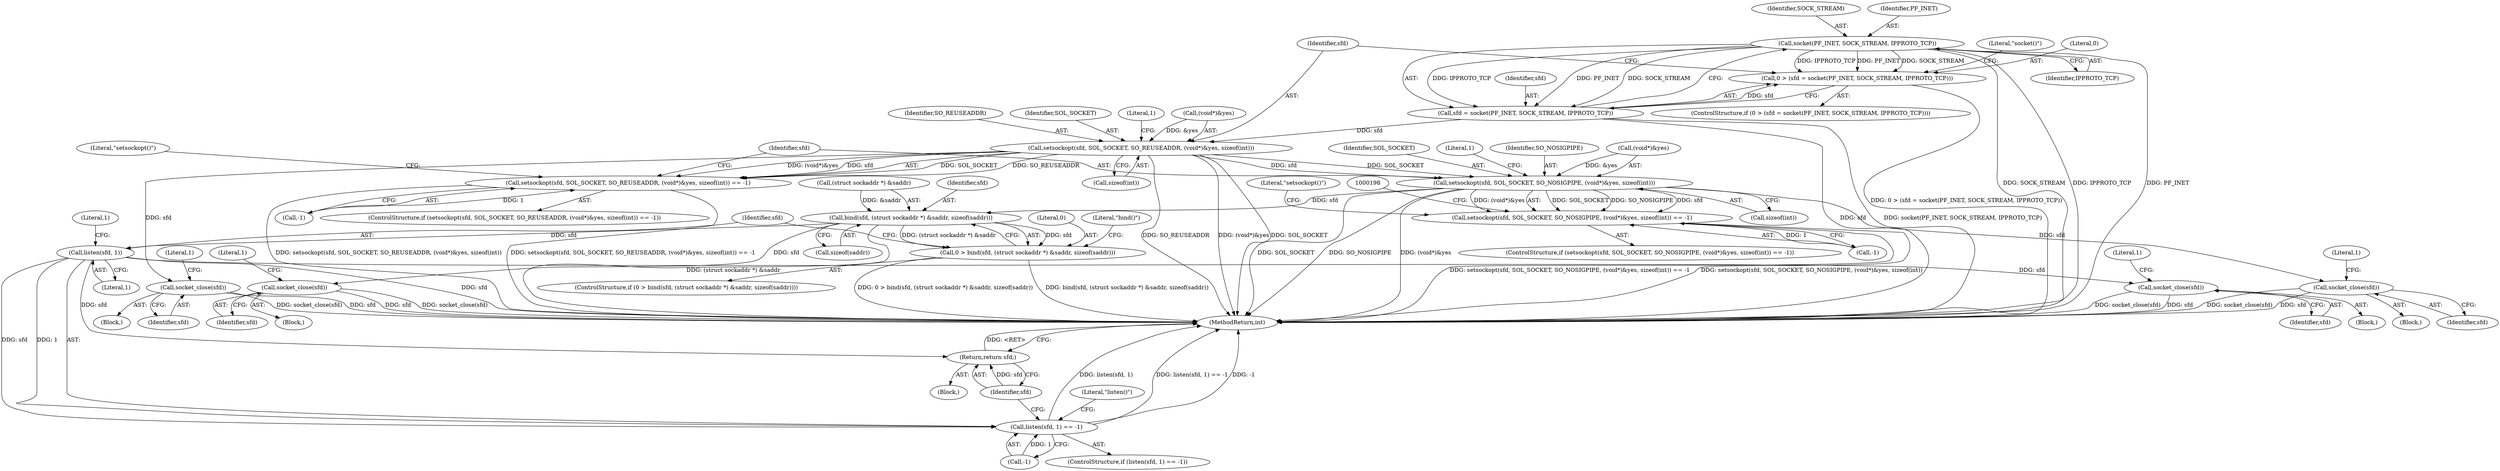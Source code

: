 digraph "0_libimobiledevice_4397b3376dc4e4cb1c991d0aed61ce6482614196@API" {
"1000142" [label="(Call,socket(PF_INET, SOCK_STREAM, IPPROTO_TCP))"];
"1000138" [label="(Call,0 > (sfd = socket(PF_INET, SOCK_STREAM, IPPROTO_TCP)))"];
"1000140" [label="(Call,sfd = socket(PF_INET, SOCK_STREAM, IPPROTO_TCP))"];
"1000154" [label="(Call,setsockopt(sfd, SOL_SOCKET, SO_REUSEADDR, (void*)&yes, sizeof(int)))"];
"1000153" [label="(Call,setsockopt(sfd, SOL_SOCKET, SO_REUSEADDR, (void*)&yes, sizeof(int)) == -1)"];
"1000169" [label="(Call,socket_close(sfd))"];
"1000176" [label="(Call,setsockopt(sfd, SOL_SOCKET, SO_NOSIGPIPE, (void*)&yes, sizeof(int)))"];
"1000175" [label="(Call,setsockopt(sfd, SOL_SOCKET, SO_NOSIGPIPE, (void*)&yes, sizeof(int)) == -1)"];
"1000191" [label="(Call,socket_close(sfd))"];
"1000226" [label="(Call,bind(sfd, (struct sockaddr *) &saddr, sizeof(saddr)))"];
"1000224" [label="(Call,0 > bind(sfd, (struct sockaddr *) &saddr, sizeof(saddr)))"];
"1000237" [label="(Call,socket_close(sfd))"];
"1000244" [label="(Call,listen(sfd, 1))"];
"1000243" [label="(Call,listen(sfd, 1) == -1)"];
"1000252" [label="(Call,socket_close(sfd))"];
"1000257" [label="(Return,return sfd;)"];
"1000249" [label="(Block,)"];
"1000226" [label="(Call,bind(sfd, (struct sockaddr *) &saddr, sizeof(saddr)))"];
"1000184" [label="(Call,sizeof(int))"];
"1000142" [label="(Call,socket(PF_INET, SOCK_STREAM, IPPROTO_TCP))"];
"1000247" [label="(Call,-1)"];
"1000138" [label="(Call,0 > (sfd = socket(PF_INET, SOCK_STREAM, IPPROTO_TCP)))"];
"1000102" [label="(Block,)"];
"1000244" [label="(Call,listen(sfd, 1))"];
"1000145" [label="(Identifier,IPPROTO_TCP)"];
"1000170" [label="(Identifier,sfd)"];
"1000179" [label="(Identifier,SO_NOSIGPIPE)"];
"1000243" [label="(Call,listen(sfd, 1) == -1)"];
"1000223" [label="(ControlStructure,if (0 > bind(sfd, (struct sockaddr *) &saddr, sizeof(saddr))))"];
"1000157" [label="(Identifier,SO_REUSEADDR)"];
"1000232" [label="(Call,sizeof(saddr))"];
"1000237" [label="(Call,socket_close(sfd))"];
"1000242" [label="(ControlStructure,if (listen(sfd, 1) == -1))"];
"1000251" [label="(Literal,\"listen()\")"];
"1000144" [label="(Identifier,SOCK_STREAM)"];
"1000180" [label="(Call,(void*)&yes)"];
"1000166" [label="(Block,)"];
"1000225" [label="(Literal,0)"];
"1000174" [label="(ControlStructure,if (setsockopt(sfd, SOL_SOCKET, SO_NOSIGPIPE, (void*)&yes, sizeof(int)) == -1))"];
"1000253" [label="(Identifier,sfd)"];
"1000236" [label="(Literal,\"bind()\")"];
"1000256" [label="(Literal,1)"];
"1000178" [label="(Identifier,SOL_SOCKET)"];
"1000141" [label="(Identifier,sfd)"];
"1000258" [label="(Identifier,sfd)"];
"1000173" [label="(Literal,1)"];
"1000191" [label="(Call,socket_close(sfd))"];
"1000190" [label="(Literal,\"setsockopt()\")"];
"1000186" [label="(Call,-1)"];
"1000137" [label="(ControlStructure,if (0 > (sfd = socket(PF_INET, SOCK_STREAM, IPPROTO_TCP))))"];
"1000156" [label="(Identifier,SOL_SOCKET)"];
"1000176" [label="(Call,setsockopt(sfd, SOL_SOCKET, SO_NOSIGPIPE, (void*)&yes, sizeof(int)))"];
"1000152" [label="(ControlStructure,if (setsockopt(sfd, SOL_SOCKET, SO_REUSEADDR, (void*)&yes, sizeof(int)) == -1))"];
"1000168" [label="(Literal,\"setsockopt()\")"];
"1000187" [label="(Literal,1)"];
"1000257" [label="(Return,return sfd;)"];
"1000241" [label="(Literal,1)"];
"1000227" [label="(Identifier,sfd)"];
"1000165" [label="(Literal,1)"];
"1000246" [label="(Literal,1)"];
"1000238" [label="(Identifier,sfd)"];
"1000175" [label="(Call,setsockopt(sfd, SOL_SOCKET, SO_NOSIGPIPE, (void*)&yes, sizeof(int)) == -1)"];
"1000259" [label="(MethodReturn,int)"];
"1000192" [label="(Identifier,sfd)"];
"1000224" [label="(Call,0 > bind(sfd, (struct sockaddr *) &saddr, sizeof(saddr)))"];
"1000158" [label="(Call,(void*)&yes)"];
"1000195" [label="(Literal,1)"];
"1000228" [label="(Call,(struct sockaddr *) &saddr)"];
"1000177" [label="(Identifier,sfd)"];
"1000245" [label="(Identifier,sfd)"];
"1000234" [label="(Block,)"];
"1000252" [label="(Call,socket_close(sfd))"];
"1000148" [label="(Literal,\"socket()\")"];
"1000139" [label="(Literal,0)"];
"1000155" [label="(Identifier,sfd)"];
"1000154" [label="(Call,setsockopt(sfd, SOL_SOCKET, SO_REUSEADDR, (void*)&yes, sizeof(int)))"];
"1000143" [label="(Identifier,PF_INET)"];
"1000162" [label="(Call,sizeof(int))"];
"1000169" [label="(Call,socket_close(sfd))"];
"1000164" [label="(Call,-1)"];
"1000248" [label="(Literal,1)"];
"1000153" [label="(Call,setsockopt(sfd, SOL_SOCKET, SO_REUSEADDR, (void*)&yes, sizeof(int)) == -1)"];
"1000140" [label="(Call,sfd = socket(PF_INET, SOCK_STREAM, IPPROTO_TCP))"];
"1000188" [label="(Block,)"];
"1000142" -> "1000140"  [label="AST: "];
"1000142" -> "1000145"  [label="CFG: "];
"1000143" -> "1000142"  [label="AST: "];
"1000144" -> "1000142"  [label="AST: "];
"1000145" -> "1000142"  [label="AST: "];
"1000140" -> "1000142"  [label="CFG: "];
"1000142" -> "1000259"  [label="DDG: SOCK_STREAM"];
"1000142" -> "1000259"  [label="DDG: IPPROTO_TCP"];
"1000142" -> "1000259"  [label="DDG: PF_INET"];
"1000142" -> "1000138"  [label="DDG: PF_INET"];
"1000142" -> "1000138"  [label="DDG: SOCK_STREAM"];
"1000142" -> "1000138"  [label="DDG: IPPROTO_TCP"];
"1000142" -> "1000140"  [label="DDG: PF_INET"];
"1000142" -> "1000140"  [label="DDG: SOCK_STREAM"];
"1000142" -> "1000140"  [label="DDG: IPPROTO_TCP"];
"1000138" -> "1000137"  [label="AST: "];
"1000138" -> "1000140"  [label="CFG: "];
"1000139" -> "1000138"  [label="AST: "];
"1000140" -> "1000138"  [label="AST: "];
"1000148" -> "1000138"  [label="CFG: "];
"1000155" -> "1000138"  [label="CFG: "];
"1000138" -> "1000259"  [label="DDG: 0 > (sfd = socket(PF_INET, SOCK_STREAM, IPPROTO_TCP))"];
"1000140" -> "1000138"  [label="DDG: sfd"];
"1000141" -> "1000140"  [label="AST: "];
"1000140" -> "1000259"  [label="DDG: socket(PF_INET, SOCK_STREAM, IPPROTO_TCP)"];
"1000140" -> "1000259"  [label="DDG: sfd"];
"1000140" -> "1000154"  [label="DDG: sfd"];
"1000154" -> "1000153"  [label="AST: "];
"1000154" -> "1000162"  [label="CFG: "];
"1000155" -> "1000154"  [label="AST: "];
"1000156" -> "1000154"  [label="AST: "];
"1000157" -> "1000154"  [label="AST: "];
"1000158" -> "1000154"  [label="AST: "];
"1000162" -> "1000154"  [label="AST: "];
"1000165" -> "1000154"  [label="CFG: "];
"1000154" -> "1000259"  [label="DDG: SO_REUSEADDR"];
"1000154" -> "1000259"  [label="DDG: (void*)&yes"];
"1000154" -> "1000259"  [label="DDG: SOL_SOCKET"];
"1000154" -> "1000153"  [label="DDG: SOL_SOCKET"];
"1000154" -> "1000153"  [label="DDG: SO_REUSEADDR"];
"1000154" -> "1000153"  [label="DDG: (void*)&yes"];
"1000154" -> "1000153"  [label="DDG: sfd"];
"1000158" -> "1000154"  [label="DDG: &yes"];
"1000154" -> "1000169"  [label="DDG: sfd"];
"1000154" -> "1000176"  [label="DDG: sfd"];
"1000154" -> "1000176"  [label="DDG: SOL_SOCKET"];
"1000153" -> "1000152"  [label="AST: "];
"1000153" -> "1000164"  [label="CFG: "];
"1000164" -> "1000153"  [label="AST: "];
"1000168" -> "1000153"  [label="CFG: "];
"1000177" -> "1000153"  [label="CFG: "];
"1000153" -> "1000259"  [label="DDG: setsockopt(sfd, SOL_SOCKET, SO_REUSEADDR, (void*)&yes, sizeof(int))"];
"1000153" -> "1000259"  [label="DDG: setsockopt(sfd, SOL_SOCKET, SO_REUSEADDR, (void*)&yes, sizeof(int)) == -1"];
"1000164" -> "1000153"  [label="DDG: 1"];
"1000169" -> "1000166"  [label="AST: "];
"1000169" -> "1000170"  [label="CFG: "];
"1000170" -> "1000169"  [label="AST: "];
"1000173" -> "1000169"  [label="CFG: "];
"1000169" -> "1000259"  [label="DDG: socket_close(sfd)"];
"1000169" -> "1000259"  [label="DDG: sfd"];
"1000176" -> "1000175"  [label="AST: "];
"1000176" -> "1000184"  [label="CFG: "];
"1000177" -> "1000176"  [label="AST: "];
"1000178" -> "1000176"  [label="AST: "];
"1000179" -> "1000176"  [label="AST: "];
"1000180" -> "1000176"  [label="AST: "];
"1000184" -> "1000176"  [label="AST: "];
"1000187" -> "1000176"  [label="CFG: "];
"1000176" -> "1000259"  [label="DDG: SOL_SOCKET"];
"1000176" -> "1000259"  [label="DDG: SO_NOSIGPIPE"];
"1000176" -> "1000259"  [label="DDG: (void*)&yes"];
"1000176" -> "1000175"  [label="DDG: SOL_SOCKET"];
"1000176" -> "1000175"  [label="DDG: SO_NOSIGPIPE"];
"1000176" -> "1000175"  [label="DDG: sfd"];
"1000176" -> "1000175"  [label="DDG: (void*)&yes"];
"1000180" -> "1000176"  [label="DDG: &yes"];
"1000176" -> "1000191"  [label="DDG: sfd"];
"1000176" -> "1000226"  [label="DDG: sfd"];
"1000175" -> "1000174"  [label="AST: "];
"1000175" -> "1000186"  [label="CFG: "];
"1000186" -> "1000175"  [label="AST: "];
"1000190" -> "1000175"  [label="CFG: "];
"1000198" -> "1000175"  [label="CFG: "];
"1000175" -> "1000259"  [label="DDG: setsockopt(sfd, SOL_SOCKET, SO_NOSIGPIPE, (void*)&yes, sizeof(int))"];
"1000175" -> "1000259"  [label="DDG: setsockopt(sfd, SOL_SOCKET, SO_NOSIGPIPE, (void*)&yes, sizeof(int)) == -1"];
"1000186" -> "1000175"  [label="DDG: 1"];
"1000191" -> "1000188"  [label="AST: "];
"1000191" -> "1000192"  [label="CFG: "];
"1000192" -> "1000191"  [label="AST: "];
"1000195" -> "1000191"  [label="CFG: "];
"1000191" -> "1000259"  [label="DDG: socket_close(sfd)"];
"1000191" -> "1000259"  [label="DDG: sfd"];
"1000226" -> "1000224"  [label="AST: "];
"1000226" -> "1000232"  [label="CFG: "];
"1000227" -> "1000226"  [label="AST: "];
"1000228" -> "1000226"  [label="AST: "];
"1000232" -> "1000226"  [label="AST: "];
"1000224" -> "1000226"  [label="CFG: "];
"1000226" -> "1000259"  [label="DDG: (struct sockaddr *) &saddr"];
"1000226" -> "1000224"  [label="DDG: sfd"];
"1000226" -> "1000224"  [label="DDG: (struct sockaddr *) &saddr"];
"1000228" -> "1000226"  [label="DDG: &saddr"];
"1000226" -> "1000237"  [label="DDG: sfd"];
"1000226" -> "1000244"  [label="DDG: sfd"];
"1000224" -> "1000223"  [label="AST: "];
"1000225" -> "1000224"  [label="AST: "];
"1000236" -> "1000224"  [label="CFG: "];
"1000245" -> "1000224"  [label="CFG: "];
"1000224" -> "1000259"  [label="DDG: bind(sfd, (struct sockaddr *) &saddr, sizeof(saddr))"];
"1000224" -> "1000259"  [label="DDG: 0 > bind(sfd, (struct sockaddr *) &saddr, sizeof(saddr))"];
"1000237" -> "1000234"  [label="AST: "];
"1000237" -> "1000238"  [label="CFG: "];
"1000238" -> "1000237"  [label="AST: "];
"1000241" -> "1000237"  [label="CFG: "];
"1000237" -> "1000259"  [label="DDG: socket_close(sfd)"];
"1000237" -> "1000259"  [label="DDG: sfd"];
"1000244" -> "1000243"  [label="AST: "];
"1000244" -> "1000246"  [label="CFG: "];
"1000245" -> "1000244"  [label="AST: "];
"1000246" -> "1000244"  [label="AST: "];
"1000248" -> "1000244"  [label="CFG: "];
"1000244" -> "1000259"  [label="DDG: sfd"];
"1000244" -> "1000243"  [label="DDG: sfd"];
"1000244" -> "1000243"  [label="DDG: 1"];
"1000244" -> "1000252"  [label="DDG: sfd"];
"1000244" -> "1000257"  [label="DDG: sfd"];
"1000243" -> "1000242"  [label="AST: "];
"1000243" -> "1000247"  [label="CFG: "];
"1000247" -> "1000243"  [label="AST: "];
"1000251" -> "1000243"  [label="CFG: "];
"1000258" -> "1000243"  [label="CFG: "];
"1000243" -> "1000259"  [label="DDG: listen(sfd, 1)"];
"1000243" -> "1000259"  [label="DDG: listen(sfd, 1) == -1"];
"1000243" -> "1000259"  [label="DDG: -1"];
"1000247" -> "1000243"  [label="DDG: 1"];
"1000252" -> "1000249"  [label="AST: "];
"1000252" -> "1000253"  [label="CFG: "];
"1000253" -> "1000252"  [label="AST: "];
"1000256" -> "1000252"  [label="CFG: "];
"1000252" -> "1000259"  [label="DDG: sfd"];
"1000252" -> "1000259"  [label="DDG: socket_close(sfd)"];
"1000257" -> "1000102"  [label="AST: "];
"1000257" -> "1000258"  [label="CFG: "];
"1000258" -> "1000257"  [label="AST: "];
"1000259" -> "1000257"  [label="CFG: "];
"1000257" -> "1000259"  [label="DDG: <RET>"];
"1000258" -> "1000257"  [label="DDG: sfd"];
}
